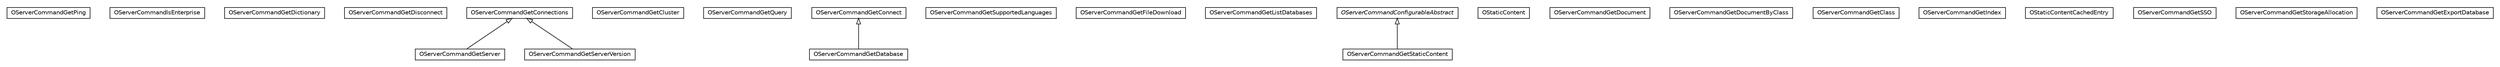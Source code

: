 #!/usr/local/bin/dot
#
# Class diagram 
# Generated by UMLGraph version R5_6-24-gf6e263 (http://www.umlgraph.org/)
#

digraph G {
	edge [fontname="Helvetica",fontsize=10,labelfontname="Helvetica",labelfontsize=10];
	node [fontname="Helvetica",fontsize=10,shape=plaintext];
	nodesep=0.25;
	ranksep=0.5;
	// com.orientechnologies.orient.server.network.protocol.http.command.get.OServerCommandGetPing
	c345067 [label=<<table title="com.orientechnologies.orient.server.network.protocol.http.command.get.OServerCommandGetPing" border="0" cellborder="1" cellspacing="0" cellpadding="2" port="p" href="./OServerCommandGetPing.html">
		<tr><td><table border="0" cellspacing="0" cellpadding="1">
<tr><td align="center" balign="center"> OServerCommandGetPing </td></tr>
		</table></td></tr>
		</table>>, URL="./OServerCommandGetPing.html", fontname="Helvetica", fontcolor="black", fontsize=10.0];
	// com.orientechnologies.orient.server.network.protocol.http.command.get.OServerCommandIsEnterprise
	c345068 [label=<<table title="com.orientechnologies.orient.server.network.protocol.http.command.get.OServerCommandIsEnterprise" border="0" cellborder="1" cellspacing="0" cellpadding="2" port="p" href="./OServerCommandIsEnterprise.html">
		<tr><td><table border="0" cellspacing="0" cellpadding="1">
<tr><td align="center" balign="center"> OServerCommandIsEnterprise </td></tr>
		</table></td></tr>
		</table>>, URL="./OServerCommandIsEnterprise.html", fontname="Helvetica", fontcolor="black", fontsize=10.0];
	// com.orientechnologies.orient.server.network.protocol.http.command.get.OServerCommandGetDictionary
	c345069 [label=<<table title="com.orientechnologies.orient.server.network.protocol.http.command.get.OServerCommandGetDictionary" border="0" cellborder="1" cellspacing="0" cellpadding="2" port="p" href="./OServerCommandGetDictionary.html">
		<tr><td><table border="0" cellspacing="0" cellpadding="1">
<tr><td align="center" balign="center"> OServerCommandGetDictionary </td></tr>
		</table></td></tr>
		</table>>, URL="./OServerCommandGetDictionary.html", fontname="Helvetica", fontcolor="black", fontsize=10.0];
	// com.orientechnologies.orient.server.network.protocol.http.command.get.OServerCommandGetDisconnect
	c345070 [label=<<table title="com.orientechnologies.orient.server.network.protocol.http.command.get.OServerCommandGetDisconnect" border="0" cellborder="1" cellspacing="0" cellpadding="2" port="p" href="./OServerCommandGetDisconnect.html">
		<tr><td><table border="0" cellspacing="0" cellpadding="1">
<tr><td align="center" balign="center"> OServerCommandGetDisconnect </td></tr>
		</table></td></tr>
		</table>>, URL="./OServerCommandGetDisconnect.html", fontname="Helvetica", fontcolor="black", fontsize=10.0];
	// com.orientechnologies.orient.server.network.protocol.http.command.get.OServerCommandGetServer
	c345071 [label=<<table title="com.orientechnologies.orient.server.network.protocol.http.command.get.OServerCommandGetServer" border="0" cellborder="1" cellspacing="0" cellpadding="2" port="p" href="./OServerCommandGetServer.html">
		<tr><td><table border="0" cellspacing="0" cellpadding="1">
<tr><td align="center" balign="center"> OServerCommandGetServer </td></tr>
		</table></td></tr>
		</table>>, URL="./OServerCommandGetServer.html", fontname="Helvetica", fontcolor="black", fontsize=10.0];
	// com.orientechnologies.orient.server.network.protocol.http.command.get.OServerCommandGetCluster
	c345072 [label=<<table title="com.orientechnologies.orient.server.network.protocol.http.command.get.OServerCommandGetCluster" border="0" cellborder="1" cellspacing="0" cellpadding="2" port="p" href="./OServerCommandGetCluster.html">
		<tr><td><table border="0" cellspacing="0" cellpadding="1">
<tr><td align="center" balign="center"> OServerCommandGetCluster </td></tr>
		</table></td></tr>
		</table>>, URL="./OServerCommandGetCluster.html", fontname="Helvetica", fontcolor="black", fontsize=10.0];
	// com.orientechnologies.orient.server.network.protocol.http.command.get.OServerCommandGetQuery
	c345073 [label=<<table title="com.orientechnologies.orient.server.network.protocol.http.command.get.OServerCommandGetQuery" border="0" cellborder="1" cellspacing="0" cellpadding="2" port="p" href="./OServerCommandGetQuery.html">
		<tr><td><table border="0" cellspacing="0" cellpadding="1">
<tr><td align="center" balign="center"> OServerCommandGetQuery </td></tr>
		</table></td></tr>
		</table>>, URL="./OServerCommandGetQuery.html", fontname="Helvetica", fontcolor="black", fontsize=10.0];
	// com.orientechnologies.orient.server.network.protocol.http.command.get.OServerCommandGetConnections
	c345074 [label=<<table title="com.orientechnologies.orient.server.network.protocol.http.command.get.OServerCommandGetConnections" border="0" cellborder="1" cellspacing="0" cellpadding="2" port="p" href="./OServerCommandGetConnections.html">
		<tr><td><table border="0" cellspacing="0" cellpadding="1">
<tr><td align="center" balign="center"> OServerCommandGetConnections </td></tr>
		</table></td></tr>
		</table>>, URL="./OServerCommandGetConnections.html", fontname="Helvetica", fontcolor="black", fontsize=10.0];
	// com.orientechnologies.orient.server.network.protocol.http.command.get.OServerCommandGetDatabase
	c345075 [label=<<table title="com.orientechnologies.orient.server.network.protocol.http.command.get.OServerCommandGetDatabase" border="0" cellborder="1" cellspacing="0" cellpadding="2" port="p" href="./OServerCommandGetDatabase.html">
		<tr><td><table border="0" cellspacing="0" cellpadding="1">
<tr><td align="center" balign="center"> OServerCommandGetDatabase </td></tr>
		</table></td></tr>
		</table>>, URL="./OServerCommandGetDatabase.html", fontname="Helvetica", fontcolor="black", fontsize=10.0];
	// com.orientechnologies.orient.server.network.protocol.http.command.get.OServerCommandGetSupportedLanguages
	c345076 [label=<<table title="com.orientechnologies.orient.server.network.protocol.http.command.get.OServerCommandGetSupportedLanguages" border="0" cellborder="1" cellspacing="0" cellpadding="2" port="p" href="./OServerCommandGetSupportedLanguages.html">
		<tr><td><table border="0" cellspacing="0" cellpadding="1">
<tr><td align="center" balign="center"> OServerCommandGetSupportedLanguages </td></tr>
		</table></td></tr>
		</table>>, URL="./OServerCommandGetSupportedLanguages.html", fontname="Helvetica", fontcolor="black", fontsize=10.0];
	// com.orientechnologies.orient.server.network.protocol.http.command.get.OServerCommandGetFileDownload
	c345077 [label=<<table title="com.orientechnologies.orient.server.network.protocol.http.command.get.OServerCommandGetFileDownload" border="0" cellborder="1" cellspacing="0" cellpadding="2" port="p" href="./OServerCommandGetFileDownload.html">
		<tr><td><table border="0" cellspacing="0" cellpadding="1">
<tr><td align="center" balign="center"> OServerCommandGetFileDownload </td></tr>
		</table></td></tr>
		</table>>, URL="./OServerCommandGetFileDownload.html", fontname="Helvetica", fontcolor="black", fontsize=10.0];
	// com.orientechnologies.orient.server.network.protocol.http.command.get.OServerCommandGetListDatabases
	c345078 [label=<<table title="com.orientechnologies.orient.server.network.protocol.http.command.get.OServerCommandGetListDatabases" border="0" cellborder="1" cellspacing="0" cellpadding="2" port="p" href="./OServerCommandGetListDatabases.html">
		<tr><td><table border="0" cellspacing="0" cellpadding="1">
<tr><td align="center" balign="center"> OServerCommandGetListDatabases </td></tr>
		</table></td></tr>
		</table>>, URL="./OServerCommandGetListDatabases.html", fontname="Helvetica", fontcolor="black", fontsize=10.0];
	// com.orientechnologies.orient.server.network.protocol.http.command.get.OServerCommandGetStaticContent
	c345079 [label=<<table title="com.orientechnologies.orient.server.network.protocol.http.command.get.OServerCommandGetStaticContent" border="0" cellborder="1" cellspacing="0" cellpadding="2" port="p" href="./OServerCommandGetStaticContent.html">
		<tr><td><table border="0" cellspacing="0" cellpadding="1">
<tr><td align="center" balign="center"> OServerCommandGetStaticContent </td></tr>
		</table></td></tr>
		</table>>, URL="./OServerCommandGetStaticContent.html", fontname="Helvetica", fontcolor="black", fontsize=10.0];
	// com.orientechnologies.orient.server.network.protocol.http.command.get.OServerCommandGetStaticContent.OStaticContent
	c345080 [label=<<table title="com.orientechnologies.orient.server.network.protocol.http.command.get.OServerCommandGetStaticContent.OStaticContent" border="0" cellborder="1" cellspacing="0" cellpadding="2" port="p" href="./OServerCommandGetStaticContent.OStaticContent.html">
		<tr><td><table border="0" cellspacing="0" cellpadding="1">
<tr><td align="center" balign="center"> OStaticContent </td></tr>
		</table></td></tr>
		</table>>, URL="./OServerCommandGetStaticContent.OStaticContent.html", fontname="Helvetica", fontcolor="black", fontsize=10.0];
	// com.orientechnologies.orient.server.network.protocol.http.command.get.OServerCommandGetDocument
	c345081 [label=<<table title="com.orientechnologies.orient.server.network.protocol.http.command.get.OServerCommandGetDocument" border="0" cellborder="1" cellspacing="0" cellpadding="2" port="p" href="./OServerCommandGetDocument.html">
		<tr><td><table border="0" cellspacing="0" cellpadding="1">
<tr><td align="center" balign="center"> OServerCommandGetDocument </td></tr>
		</table></td></tr>
		</table>>, URL="./OServerCommandGetDocument.html", fontname="Helvetica", fontcolor="black", fontsize=10.0];
	// com.orientechnologies.orient.server.network.protocol.http.command.get.OServerCommandGetDocumentByClass
	c345082 [label=<<table title="com.orientechnologies.orient.server.network.protocol.http.command.get.OServerCommandGetDocumentByClass" border="0" cellborder="1" cellspacing="0" cellpadding="2" port="p" href="./OServerCommandGetDocumentByClass.html">
		<tr><td><table border="0" cellspacing="0" cellpadding="1">
<tr><td align="center" balign="center"> OServerCommandGetDocumentByClass </td></tr>
		</table></td></tr>
		</table>>, URL="./OServerCommandGetDocumentByClass.html", fontname="Helvetica", fontcolor="black", fontsize=10.0];
	// com.orientechnologies.orient.server.network.protocol.http.command.get.OServerCommandGetServerVersion
	c345083 [label=<<table title="com.orientechnologies.orient.server.network.protocol.http.command.get.OServerCommandGetServerVersion" border="0" cellborder="1" cellspacing="0" cellpadding="2" port="p" href="./OServerCommandGetServerVersion.html">
		<tr><td><table border="0" cellspacing="0" cellpadding="1">
<tr><td align="center" balign="center"> OServerCommandGetServerVersion </td></tr>
		</table></td></tr>
		</table>>, URL="./OServerCommandGetServerVersion.html", fontname="Helvetica", fontcolor="black", fontsize=10.0];
	// com.orientechnologies.orient.server.network.protocol.http.command.get.OServerCommandConfigurableAbstract
	c345084 [label=<<table title="com.orientechnologies.orient.server.network.protocol.http.command.get.OServerCommandConfigurableAbstract" border="0" cellborder="1" cellspacing="0" cellpadding="2" port="p" href="./OServerCommandConfigurableAbstract.html">
		<tr><td><table border="0" cellspacing="0" cellpadding="1">
<tr><td align="center" balign="center"><font face="Helvetica-Oblique"> OServerCommandConfigurableAbstract </font></td></tr>
		</table></td></tr>
		</table>>, URL="./OServerCommandConfigurableAbstract.html", fontname="Helvetica", fontcolor="black", fontsize=10.0];
	// com.orientechnologies.orient.server.network.protocol.http.command.get.OServerCommandGetClass
	c345085 [label=<<table title="com.orientechnologies.orient.server.network.protocol.http.command.get.OServerCommandGetClass" border="0" cellborder="1" cellspacing="0" cellpadding="2" port="p" href="./OServerCommandGetClass.html">
		<tr><td><table border="0" cellspacing="0" cellpadding="1">
<tr><td align="center" balign="center"> OServerCommandGetClass </td></tr>
		</table></td></tr>
		</table>>, URL="./OServerCommandGetClass.html", fontname="Helvetica", fontcolor="black", fontsize=10.0];
	// com.orientechnologies.orient.server.network.protocol.http.command.get.OServerCommandGetIndex
	c345086 [label=<<table title="com.orientechnologies.orient.server.network.protocol.http.command.get.OServerCommandGetIndex" border="0" cellborder="1" cellspacing="0" cellpadding="2" port="p" href="./OServerCommandGetIndex.html">
		<tr><td><table border="0" cellspacing="0" cellpadding="1">
<tr><td align="center" balign="center"> OServerCommandGetIndex </td></tr>
		</table></td></tr>
		</table>>, URL="./OServerCommandGetIndex.html", fontname="Helvetica", fontcolor="black", fontsize=10.0];
	// com.orientechnologies.orient.server.network.protocol.http.command.get.OStaticContentCachedEntry
	c345087 [label=<<table title="com.orientechnologies.orient.server.network.protocol.http.command.get.OStaticContentCachedEntry" border="0" cellborder="1" cellspacing="0" cellpadding="2" port="p" href="./OStaticContentCachedEntry.html">
		<tr><td><table border="0" cellspacing="0" cellpadding="1">
<tr><td align="center" balign="center"> OStaticContentCachedEntry </td></tr>
		</table></td></tr>
		</table>>, URL="./OStaticContentCachedEntry.html", fontname="Helvetica", fontcolor="black", fontsize=10.0];
	// com.orientechnologies.orient.server.network.protocol.http.command.get.OServerCommandGetSSO
	c345088 [label=<<table title="com.orientechnologies.orient.server.network.protocol.http.command.get.OServerCommandGetSSO" border="0" cellborder="1" cellspacing="0" cellpadding="2" port="p" href="./OServerCommandGetSSO.html">
		<tr><td><table border="0" cellspacing="0" cellpadding="1">
<tr><td align="center" balign="center"> OServerCommandGetSSO </td></tr>
		</table></td></tr>
		</table>>, URL="./OServerCommandGetSSO.html", fontname="Helvetica", fontcolor="black", fontsize=10.0];
	// com.orientechnologies.orient.server.network.protocol.http.command.get.OServerCommandGetStorageAllocation
	c345089 [label=<<table title="com.orientechnologies.orient.server.network.protocol.http.command.get.OServerCommandGetStorageAllocation" border="0" cellborder="1" cellspacing="0" cellpadding="2" port="p" href="./OServerCommandGetStorageAllocation.html">
		<tr><td><table border="0" cellspacing="0" cellpadding="1">
<tr><td align="center" balign="center"> OServerCommandGetStorageAllocation </td></tr>
		</table></td></tr>
		</table>>, URL="./OServerCommandGetStorageAllocation.html", fontname="Helvetica", fontcolor="black", fontsize=10.0];
	// com.orientechnologies.orient.server.network.protocol.http.command.get.OServerCommandGetExportDatabase
	c345090 [label=<<table title="com.orientechnologies.orient.server.network.protocol.http.command.get.OServerCommandGetExportDatabase" border="0" cellborder="1" cellspacing="0" cellpadding="2" port="p" href="./OServerCommandGetExportDatabase.html">
		<tr><td><table border="0" cellspacing="0" cellpadding="1">
<tr><td align="center" balign="center"> OServerCommandGetExportDatabase </td></tr>
		</table></td></tr>
		</table>>, URL="./OServerCommandGetExportDatabase.html", fontname="Helvetica", fontcolor="black", fontsize=10.0];
	// com.orientechnologies.orient.server.network.protocol.http.command.get.OServerCommandGetConnect
	c345091 [label=<<table title="com.orientechnologies.orient.server.network.protocol.http.command.get.OServerCommandGetConnect" border="0" cellborder="1" cellspacing="0" cellpadding="2" port="p" href="./OServerCommandGetConnect.html">
		<tr><td><table border="0" cellspacing="0" cellpadding="1">
<tr><td align="center" balign="center"> OServerCommandGetConnect </td></tr>
		</table></td></tr>
		</table>>, URL="./OServerCommandGetConnect.html", fontname="Helvetica", fontcolor="black", fontsize=10.0];
	//com.orientechnologies.orient.server.network.protocol.http.command.get.OServerCommandGetServer extends com.orientechnologies.orient.server.network.protocol.http.command.get.OServerCommandGetConnections
	c345074:p -> c345071:p [dir=back,arrowtail=empty];
	//com.orientechnologies.orient.server.network.protocol.http.command.get.OServerCommandGetDatabase extends com.orientechnologies.orient.server.network.protocol.http.command.get.OServerCommandGetConnect
	c345091:p -> c345075:p [dir=back,arrowtail=empty];
	//com.orientechnologies.orient.server.network.protocol.http.command.get.OServerCommandGetStaticContent extends com.orientechnologies.orient.server.network.protocol.http.command.get.OServerCommandConfigurableAbstract
	c345084:p -> c345079:p [dir=back,arrowtail=empty];
	//com.orientechnologies.orient.server.network.protocol.http.command.get.OServerCommandGetServerVersion extends com.orientechnologies.orient.server.network.protocol.http.command.get.OServerCommandGetConnections
	c345074:p -> c345083:p [dir=back,arrowtail=empty];
}

